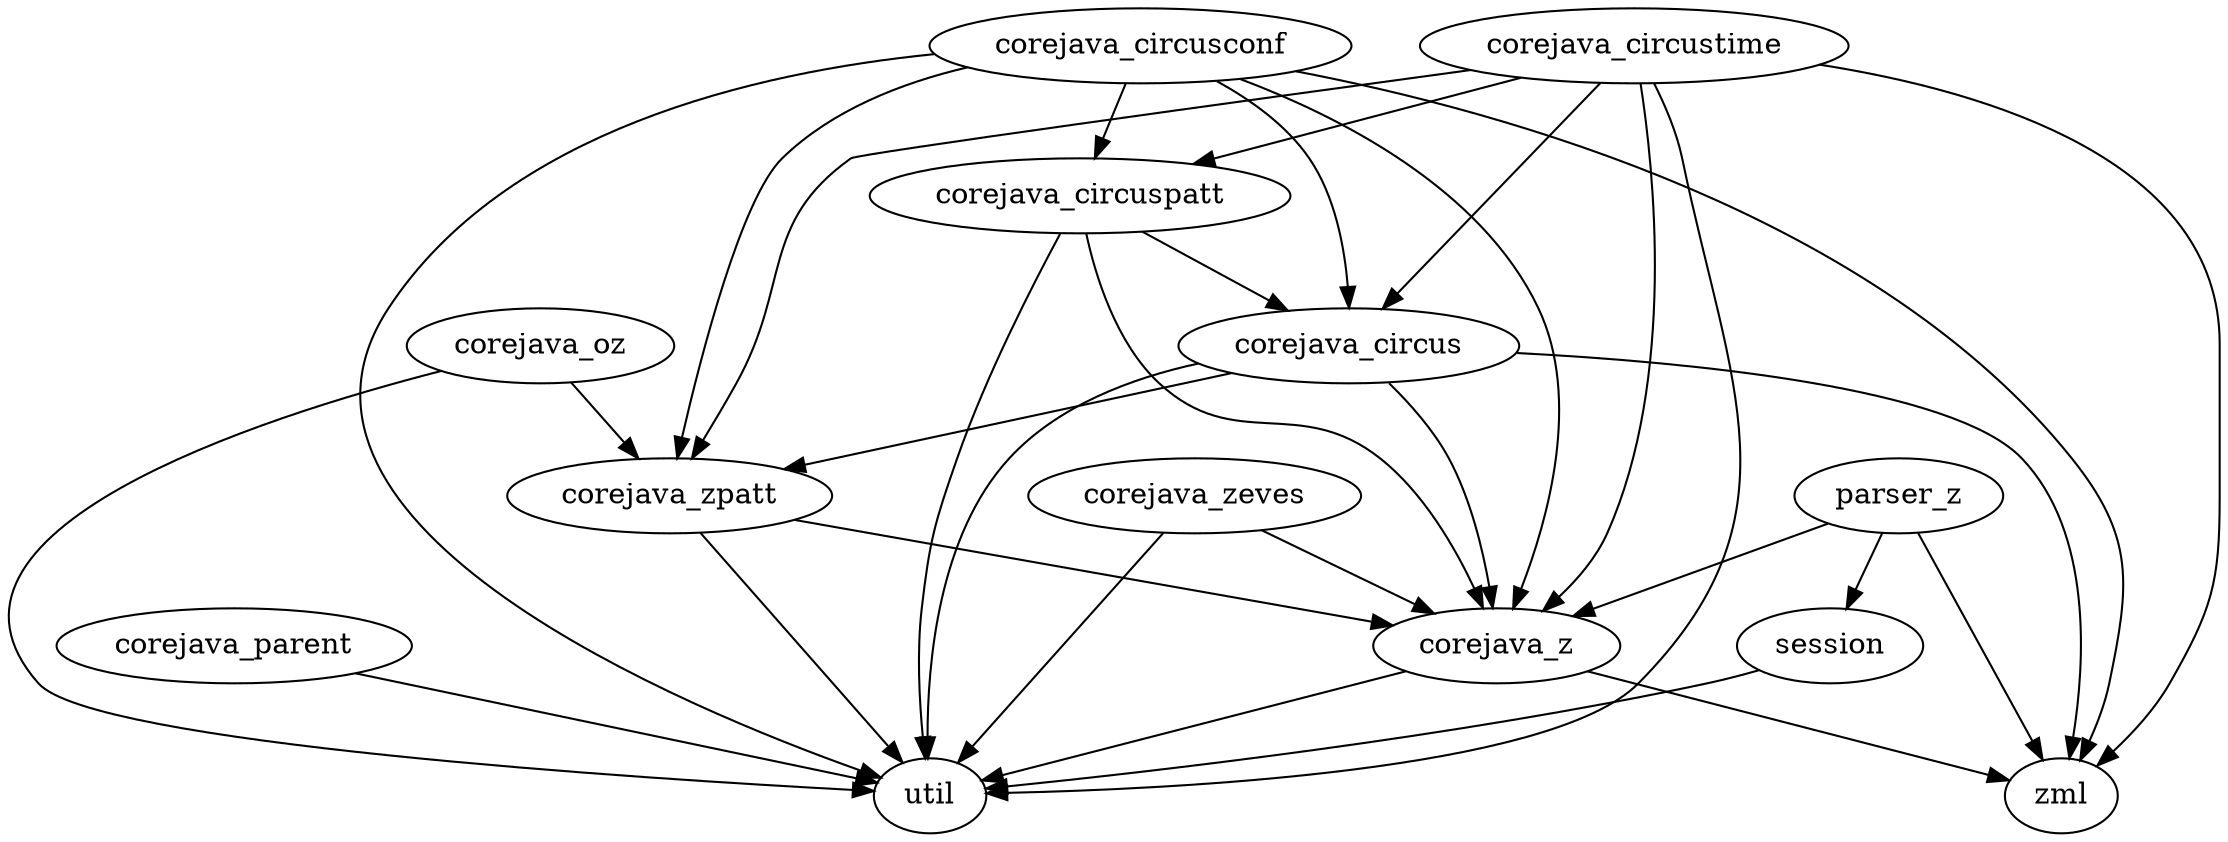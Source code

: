 digraph {
	session -> { util }
	corejava_parent -> { util }
	corejava_z -> { zml  util }
	corejava_zpatt -> { corejava_z  util }
	corejava_zeves -> { corejava_z  util }
	corejava_oz -> { corejava_zpatt  util }
	corejava_circus -> { corejava_zpatt  corejava_z  zml  util }
	corejava_circuspatt -> { corejava_circus  corejava_z  util }
	corejava_circustime -> { corejava_circus  corejava_circuspatt  corejava_zpatt  corejava_z  zml  util }
	corejava_circusconf -> { corejava_circus  corejava_circuspatt  corejava_zpatt  corejava_z  zml  util }
	parser_z -> { corejava_z  session  zml }
}
